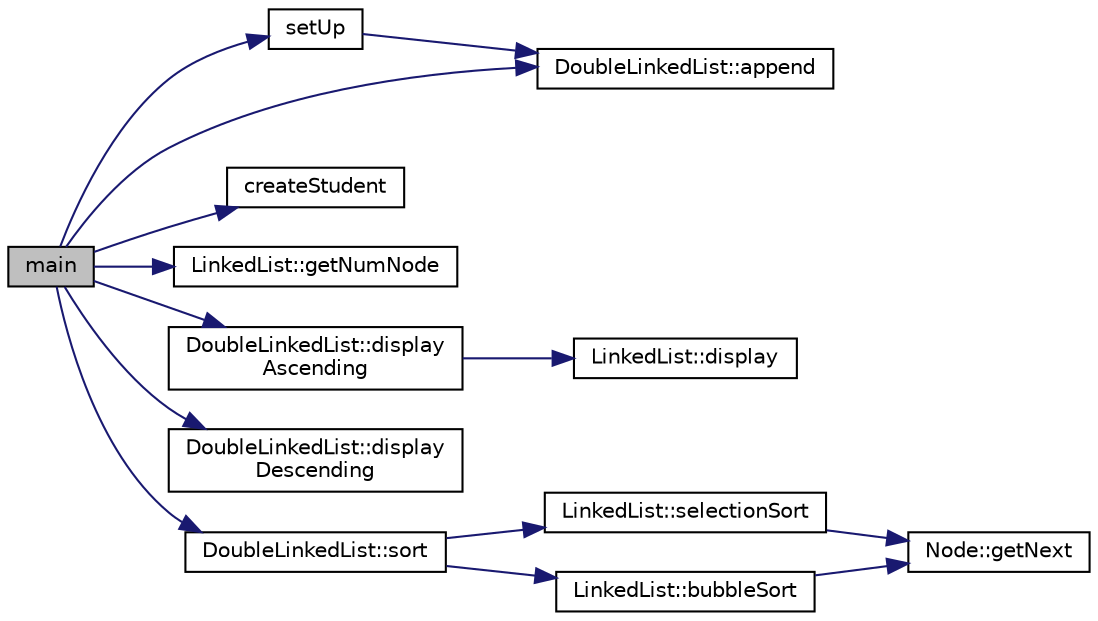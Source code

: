 digraph "main"
{
  edge [fontname="Helvetica",fontsize="10",labelfontname="Helvetica",labelfontsize="10"];
  node [fontname="Helvetica",fontsize="10",shape=record];
  rankdir="LR";
  Node1 [label="main",height=0.2,width=0.4,color="black", fillcolor="grey75", style="filled", fontcolor="black"];
  Node1 -> Node2 [color="midnightblue",fontsize="10",style="solid",fontname="Helvetica"];
  Node2 [label="setUp",height=0.2,width=0.4,color="black", fillcolor="white", style="filled",URL="$DLmain_8cpp.html#a1232682383018fc9e38460b3f47b1817"];
  Node2 -> Node3 [color="midnightblue",fontsize="10",style="solid",fontname="Helvetica"];
  Node3 [label="DoubleLinkedList::append",height=0.2,width=0.4,color="black", fillcolor="white", style="filled",URL="$classDoubleLinkedList.html#a5732ebaac8186c9847363c2569a1bf49"];
  Node1 -> Node4 [color="midnightblue",fontsize="10",style="solid",fontname="Helvetica"];
  Node4 [label="createStudent",height=0.2,width=0.4,color="black", fillcolor="white", style="filled",URL="$DLmain_8cpp.html#a70ec1382d8ba4ede7bc41284e71ba46f"];
  Node1 -> Node3 [color="midnightblue",fontsize="10",style="solid",fontname="Helvetica"];
  Node1 -> Node5 [color="midnightblue",fontsize="10",style="solid",fontname="Helvetica"];
  Node5 [label="LinkedList::getNumNode",height=0.2,width=0.4,color="black", fillcolor="white", style="filled",URL="$classLinkedList.html#ae04dbbcae32f8fb03dce3e174854981f"];
  Node1 -> Node6 [color="midnightblue",fontsize="10",style="solid",fontname="Helvetica"];
  Node6 [label="DoubleLinkedList::display\lAscending",height=0.2,width=0.4,color="black", fillcolor="white", style="filled",URL="$classDoubleLinkedList.html#a2103b34aa303947d86b063747701407b"];
  Node6 -> Node7 [color="midnightblue",fontsize="10",style="solid",fontname="Helvetica"];
  Node7 [label="LinkedList::display",height=0.2,width=0.4,color="black", fillcolor="white", style="filled",URL="$classLinkedList.html#afddb5dbcc39e687add40de41b975cd8d"];
  Node1 -> Node8 [color="midnightblue",fontsize="10",style="solid",fontname="Helvetica"];
  Node8 [label="DoubleLinkedList::display\lDescending",height=0.2,width=0.4,color="black", fillcolor="white", style="filled",URL="$classDoubleLinkedList.html#ab426868e7e51cd082ff2fd5c3cb3eee3"];
  Node1 -> Node9 [color="midnightblue",fontsize="10",style="solid",fontname="Helvetica"];
  Node9 [label="DoubleLinkedList::sort",height=0.2,width=0.4,color="black", fillcolor="white", style="filled",URL="$classDoubleLinkedList.html#aaaf8f24ea7fa8c66165d09015510b897"];
  Node9 -> Node10 [color="midnightblue",fontsize="10",style="solid",fontname="Helvetica"];
  Node10 [label="LinkedList::selectionSort",height=0.2,width=0.4,color="black", fillcolor="white", style="filled",URL="$classLinkedList.html#abd329a83adcec046dc482f7566cf91f4"];
  Node10 -> Node11 [color="midnightblue",fontsize="10",style="solid",fontname="Helvetica"];
  Node11 [label="Node::getNext",height=0.2,width=0.4,color="black", fillcolor="white", style="filled",URL="$classNode.html#af8f2d178f274dd254e6e1965971f0fd0"];
  Node9 -> Node12 [color="midnightblue",fontsize="10",style="solid",fontname="Helvetica"];
  Node12 [label="LinkedList::bubbleSort",height=0.2,width=0.4,color="black", fillcolor="white", style="filled",URL="$classLinkedList.html#aa644d66bfb879e71d1805a794a78b928"];
  Node12 -> Node11 [color="midnightblue",fontsize="10",style="solid",fontname="Helvetica"];
}
